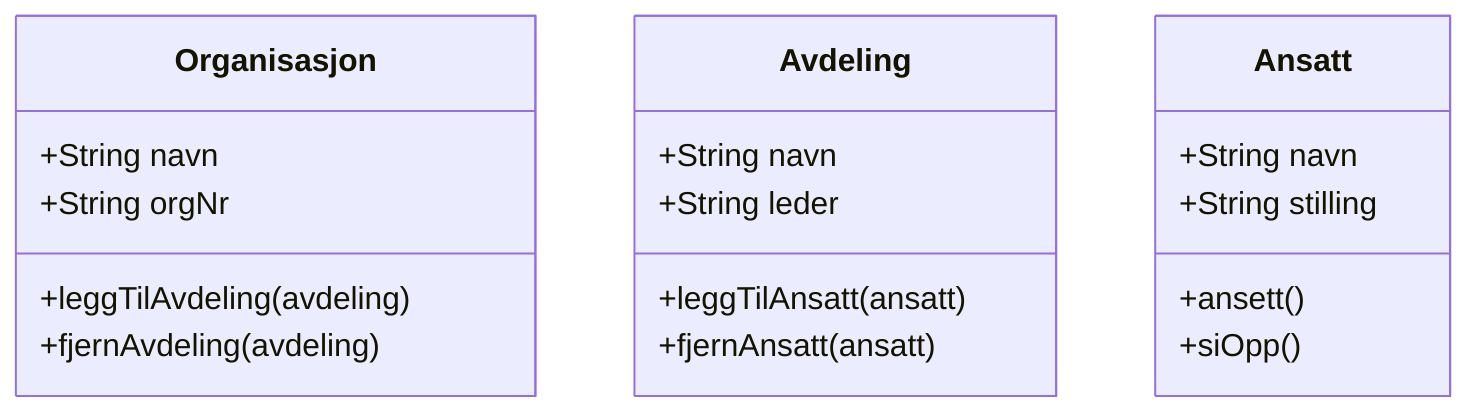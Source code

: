 classDiagram
    class Organisasjon {
        +String navn
        +String orgNr
        +leggTilAvdeling(avdeling)
        +fjernAvdeling(avdeling)
    }

    class Avdeling {
        +String navn
        +String leder
        +leggTilAnsatt(ansatt)
        +fjernAnsatt(ansatt)
    }

    class Ansatt {
        +String navn
        +String stilling
        +ansett()
        +siOpp()
    }